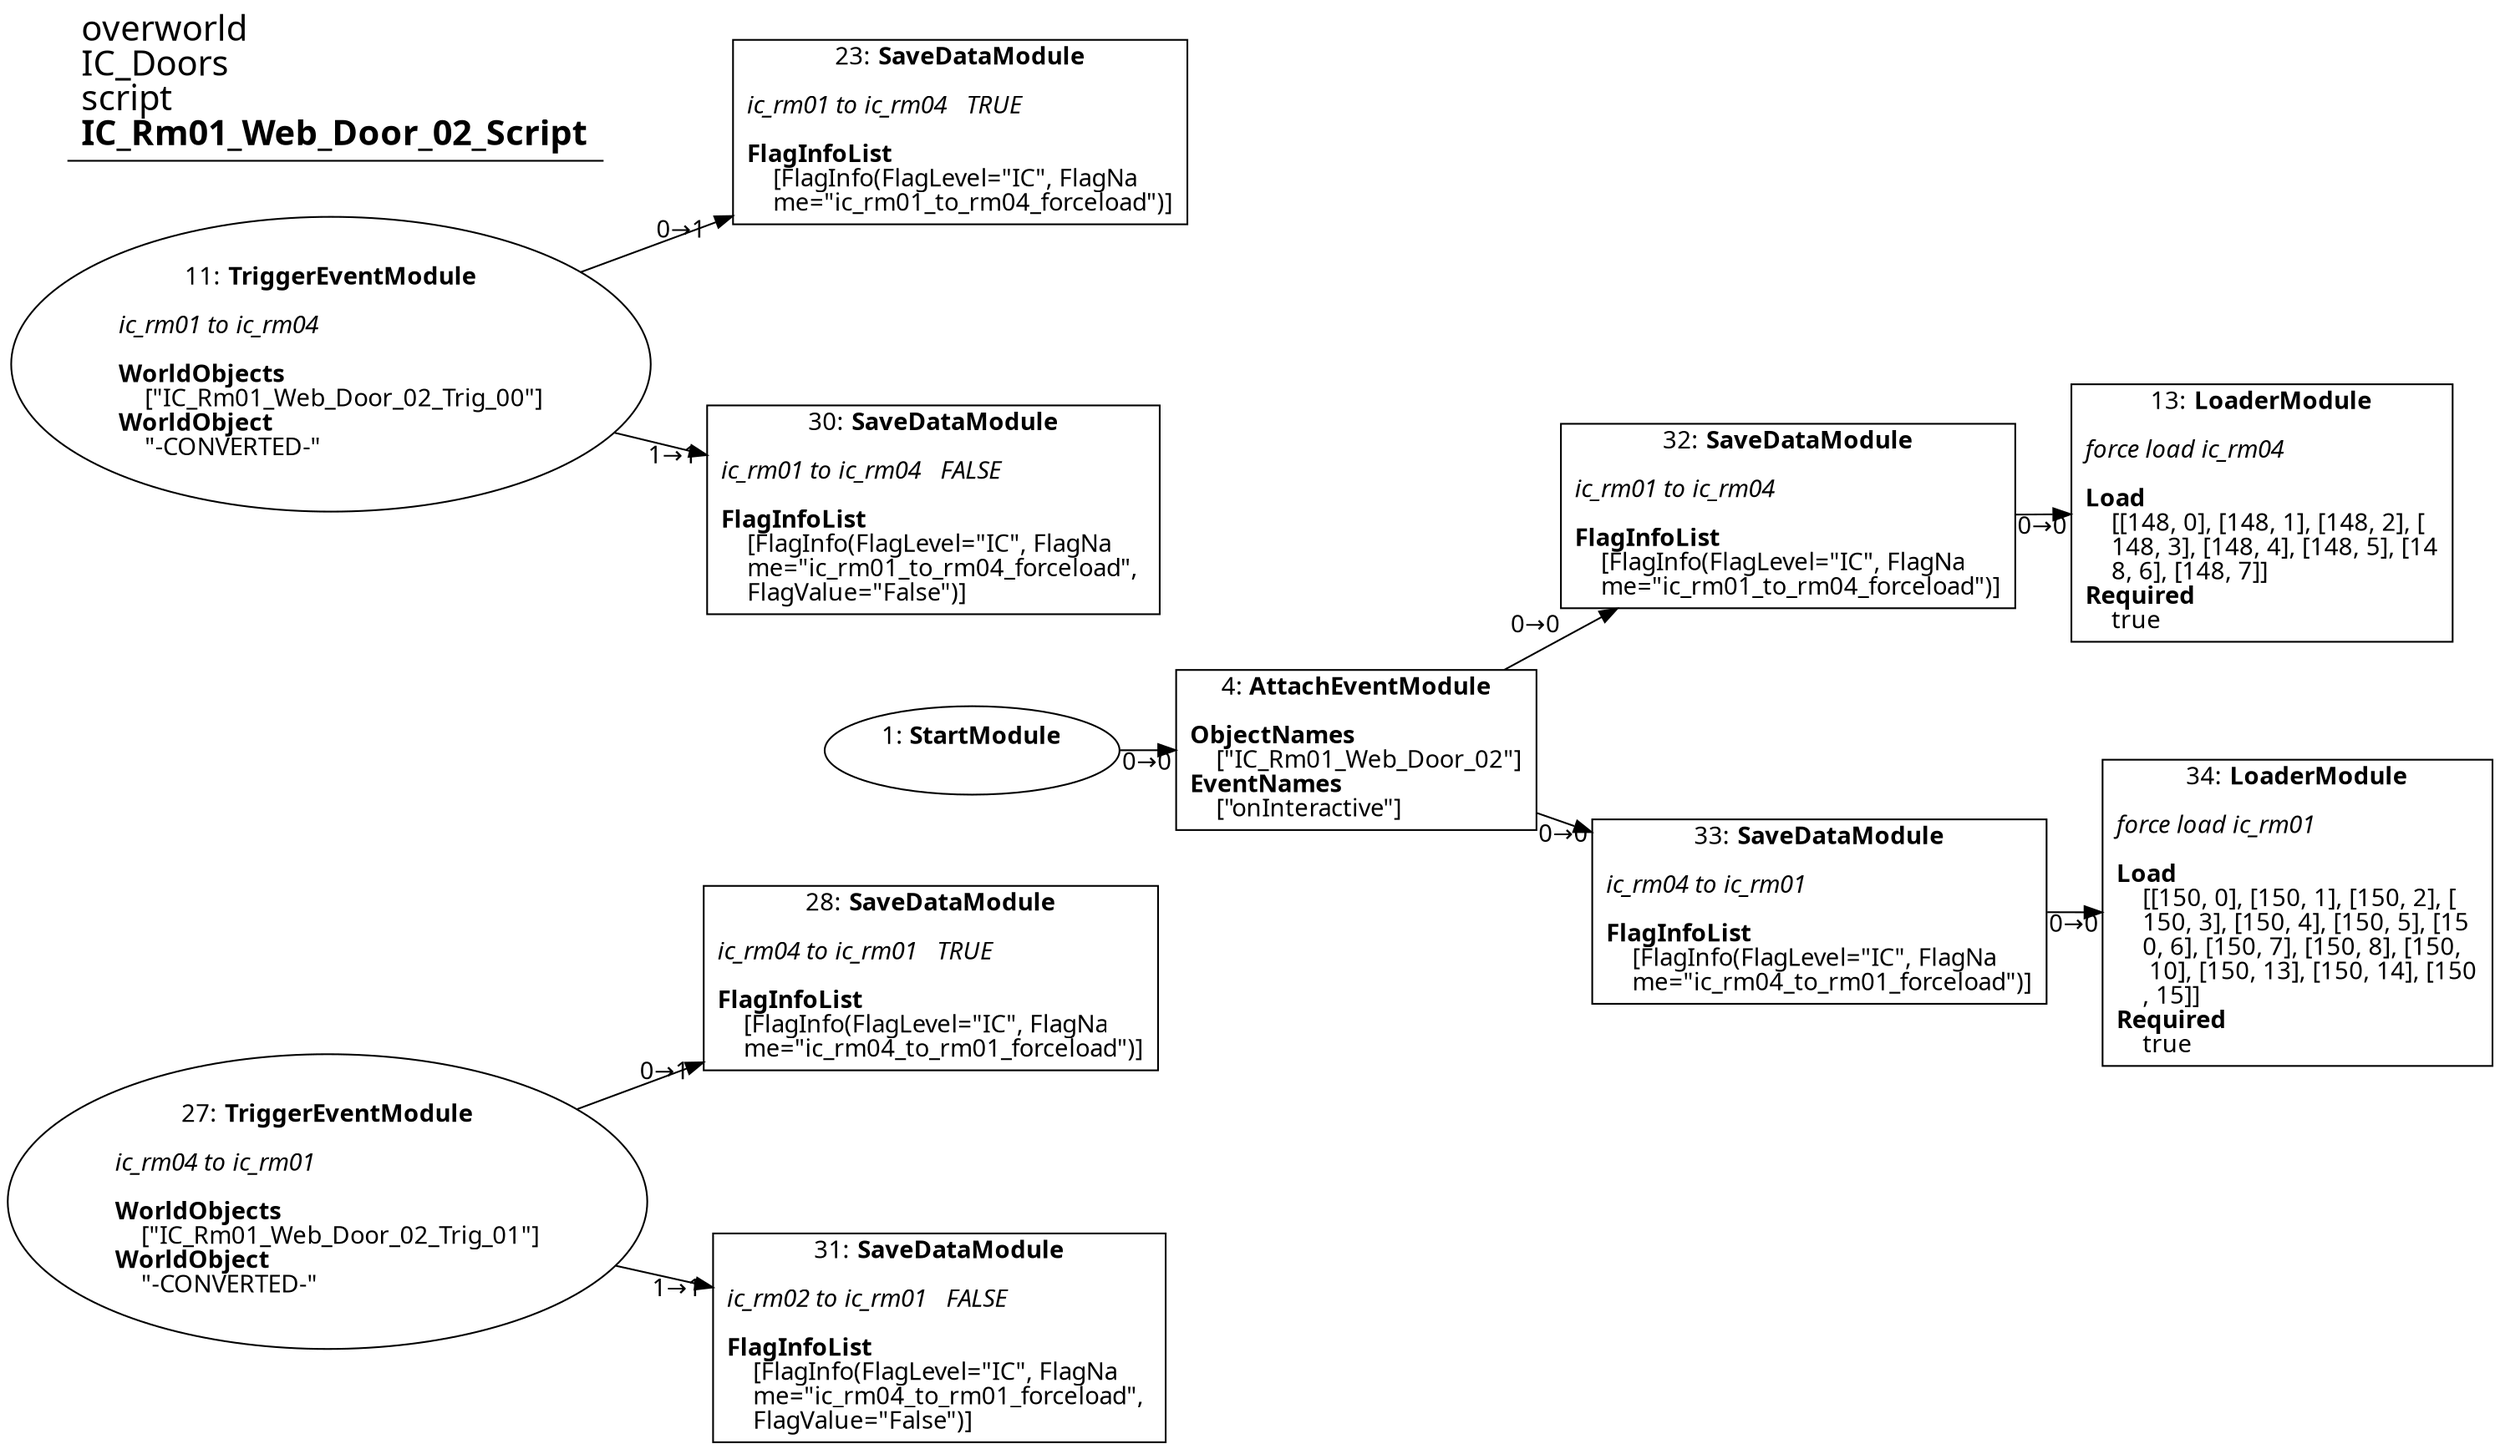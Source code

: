 digraph {
    layout = fdp;
    overlap = prism;
    sep = "+16";
    splines = spline;

    node [ shape = box ];

    graph [ fontname = "Segoe UI" ];
    node [ fontname = "Segoe UI" ];
    edge [ fontname = "Segoe UI" ];

    1 [ label = <1: <b>StartModule</b><br/><br/>> ];
    1 [ shape = oval ]
    1 [ pos = "-0.081,-0.80700004!" ];
    1 -> 4 [ label = "0→0" ];

    4 [ label = <4: <b>AttachEventModule</b><br/><br/><b>ObjectNames</b><br align="left"/>    [&quot;IC_Rm01_Web_Door_02&quot;]<br align="left"/><b>EventNames</b><br align="left"/>    [&quot;onInteractive&quot;]<br align="left"/>> ];
    4 [ pos = "0.058000002,-0.80700004!" ];
    4 -> 32 [ label = "0→0" ];
    4 -> 33 [ label = "0→0" ];

    11 [ label = <11: <b>TriggerEventModule</b><br/><br/><i>ic_rm01 to ic_rm04<br align="left"/></i><br align="left"/><b>WorldObjects</b><br align="left"/>    [&quot;IC_Rm01_Web_Door_02_Trig_00&quot;]<br align="left"/><b>WorldObject</b><br align="left"/>    &quot;-CONVERTED-&quot;<br align="left"/>> ];
    11 [ shape = oval ]
    11 [ pos = "-0.44300002,-0.58000004!" ];
    11 -> 23 [ label = "0→1" ];
    11 -> 30 [ label = "1→1" ];

    13 [ label = <13: <b>LoaderModule</b><br/><br/><i>force load ic_rm04<br align="left"/></i><br align="left"/><b>Load</b><br align="left"/>    [[148, 0], [148, 1], [148, 2], [<br align="left"/>    148, 3], [148, 4], [148, 5], [14<br align="left"/>    8, 6], [148, 7]]<br align="left"/><b>Required</b><br align="left"/>    true<br align="left"/>> ];
    13 [ pos = "0.55200005,-0.683!" ];

    23 [ label = <23: <b>SaveDataModule</b><br/><br/><i>ic_rm01 to ic_rm04   TRUE<br align="left"/></i><br align="left"/><b>FlagInfoList</b><br align="left"/>    [FlagInfo(FlagLevel=&quot;IC&quot;, FlagNa<br align="left"/>    me=&quot;ic_rm01_to_rm04_forceload&quot;)]<br align="left"/>> ];
    23 [ pos = "-0.162,-0.48700002!" ];

    27 [ label = <27: <b>TriggerEventModule</b><br/><br/><i>ic_rm04 to ic_rm01<br align="left"/></i><br align="left"/><b>WorldObjects</b><br align="left"/>    [&quot;IC_Rm01_Web_Door_02_Trig_01&quot;]<br align="left"/><b>WorldObject</b><br align="left"/>    &quot;-CONVERTED-&quot;<br align="left"/>> ];
    27 [ shape = oval ]
    27 [ pos = "-0.44400004,-1.0320001!" ];
    27 -> 28 [ label = "0→1" ];
    27 -> 31 [ label = "1→1" ];

    28 [ label = <28: <b>SaveDataModule</b><br/><br/><i>ic_rm04 to ic_rm01   TRUE<br align="left"/></i><br align="left"/><b>FlagInfoList</b><br align="left"/>    [FlagInfo(FlagLevel=&quot;IC&quot;, FlagNa<br align="left"/>    me=&quot;ic_rm04_to_rm01_forceload&quot;)]<br align="left"/>> ];
    28 [ pos = "-0.162,-0.92800003!" ];

    30 [ label = <30: <b>SaveDataModule</b><br/><br/><i>ic_rm01 to ic_rm04   FALSE<br align="left"/></i><br align="left"/><b>FlagInfoList</b><br align="left"/>    [FlagInfo(FlagLevel=&quot;IC&quot;, FlagNa<br align="left"/>    me=&quot;ic_rm01_to_rm04_forceload&quot;, <br align="left"/>    FlagValue=&quot;False&quot;)]<br align="left"/>> ];
    30 [ pos = "-0.162,-0.656!" ];

    31 [ label = <31: <b>SaveDataModule</b><br/><br/><i>ic_rm02 to ic_rm01   FALSE<br align="left"/></i><br align="left"/><b>FlagInfoList</b><br align="left"/>    [FlagInfo(FlagLevel=&quot;IC&quot;, FlagNa<br align="left"/>    me=&quot;ic_rm04_to_rm01_forceload&quot;, <br align="left"/>    FlagValue=&quot;False&quot;)]<br align="left"/>> ];
    31 [ pos = "-0.162,-1.0990001!" ];

    32 [ label = <32: <b>SaveDataModule</b><br/><br/><i>ic_rm01 to ic_rm04<br align="left"/></i><br align="left"/><b>FlagInfoList</b><br align="left"/>    [FlagInfo(FlagLevel=&quot;IC&quot;, FlagNa<br align="left"/>    me=&quot;ic_rm01_to_rm04_forceload&quot;)]<br align="left"/>> ];
    32 [ pos = "0.324,-0.683!" ];
    32 -> 13 [ label = "0→0" ];

    33 [ label = <33: <b>SaveDataModule</b><br/><br/><i>ic_rm04 to ic_rm01<br align="left"/></i><br align="left"/><b>FlagInfoList</b><br align="left"/>    [FlagInfo(FlagLevel=&quot;IC&quot;, FlagNa<br align="left"/>    me=&quot;ic_rm04_to_rm01_forceload&quot;)]<br align="left"/>> ];
    33 [ pos = "0.326,-0.88100004!" ];
    33 -> 34 [ label = "0→0" ];

    34 [ label = <34: <b>LoaderModule</b><br/><br/><i>force load ic_rm01<br align="left"/></i><br align="left"/><b>Load</b><br align="left"/>    [[150, 0], [150, 1], [150, 2], [<br align="left"/>    150, 3], [150, 4], [150, 5], [15<br align="left"/>    0, 6], [150, 7], [150, 8], [150,<br align="left"/>     10], [150, 13], [150, 14], [150<br align="left"/>    , 15]]<br align="left"/><b>Required</b><br align="left"/>    true<br align="left"/>> ];
    34 [ pos = "0.555,-0.88100004!" ];

    title [ pos = "-0.44500002,-0.48600003!" ];
    title [ shape = underline ];
    title [ label = <<font point-size="20">overworld<br align="left"/>IC_Doors<br align="left"/>script<br align="left"/><b>IC_Rm01_Web_Door_02_Script</b><br align="left"/></font>> ];
}
